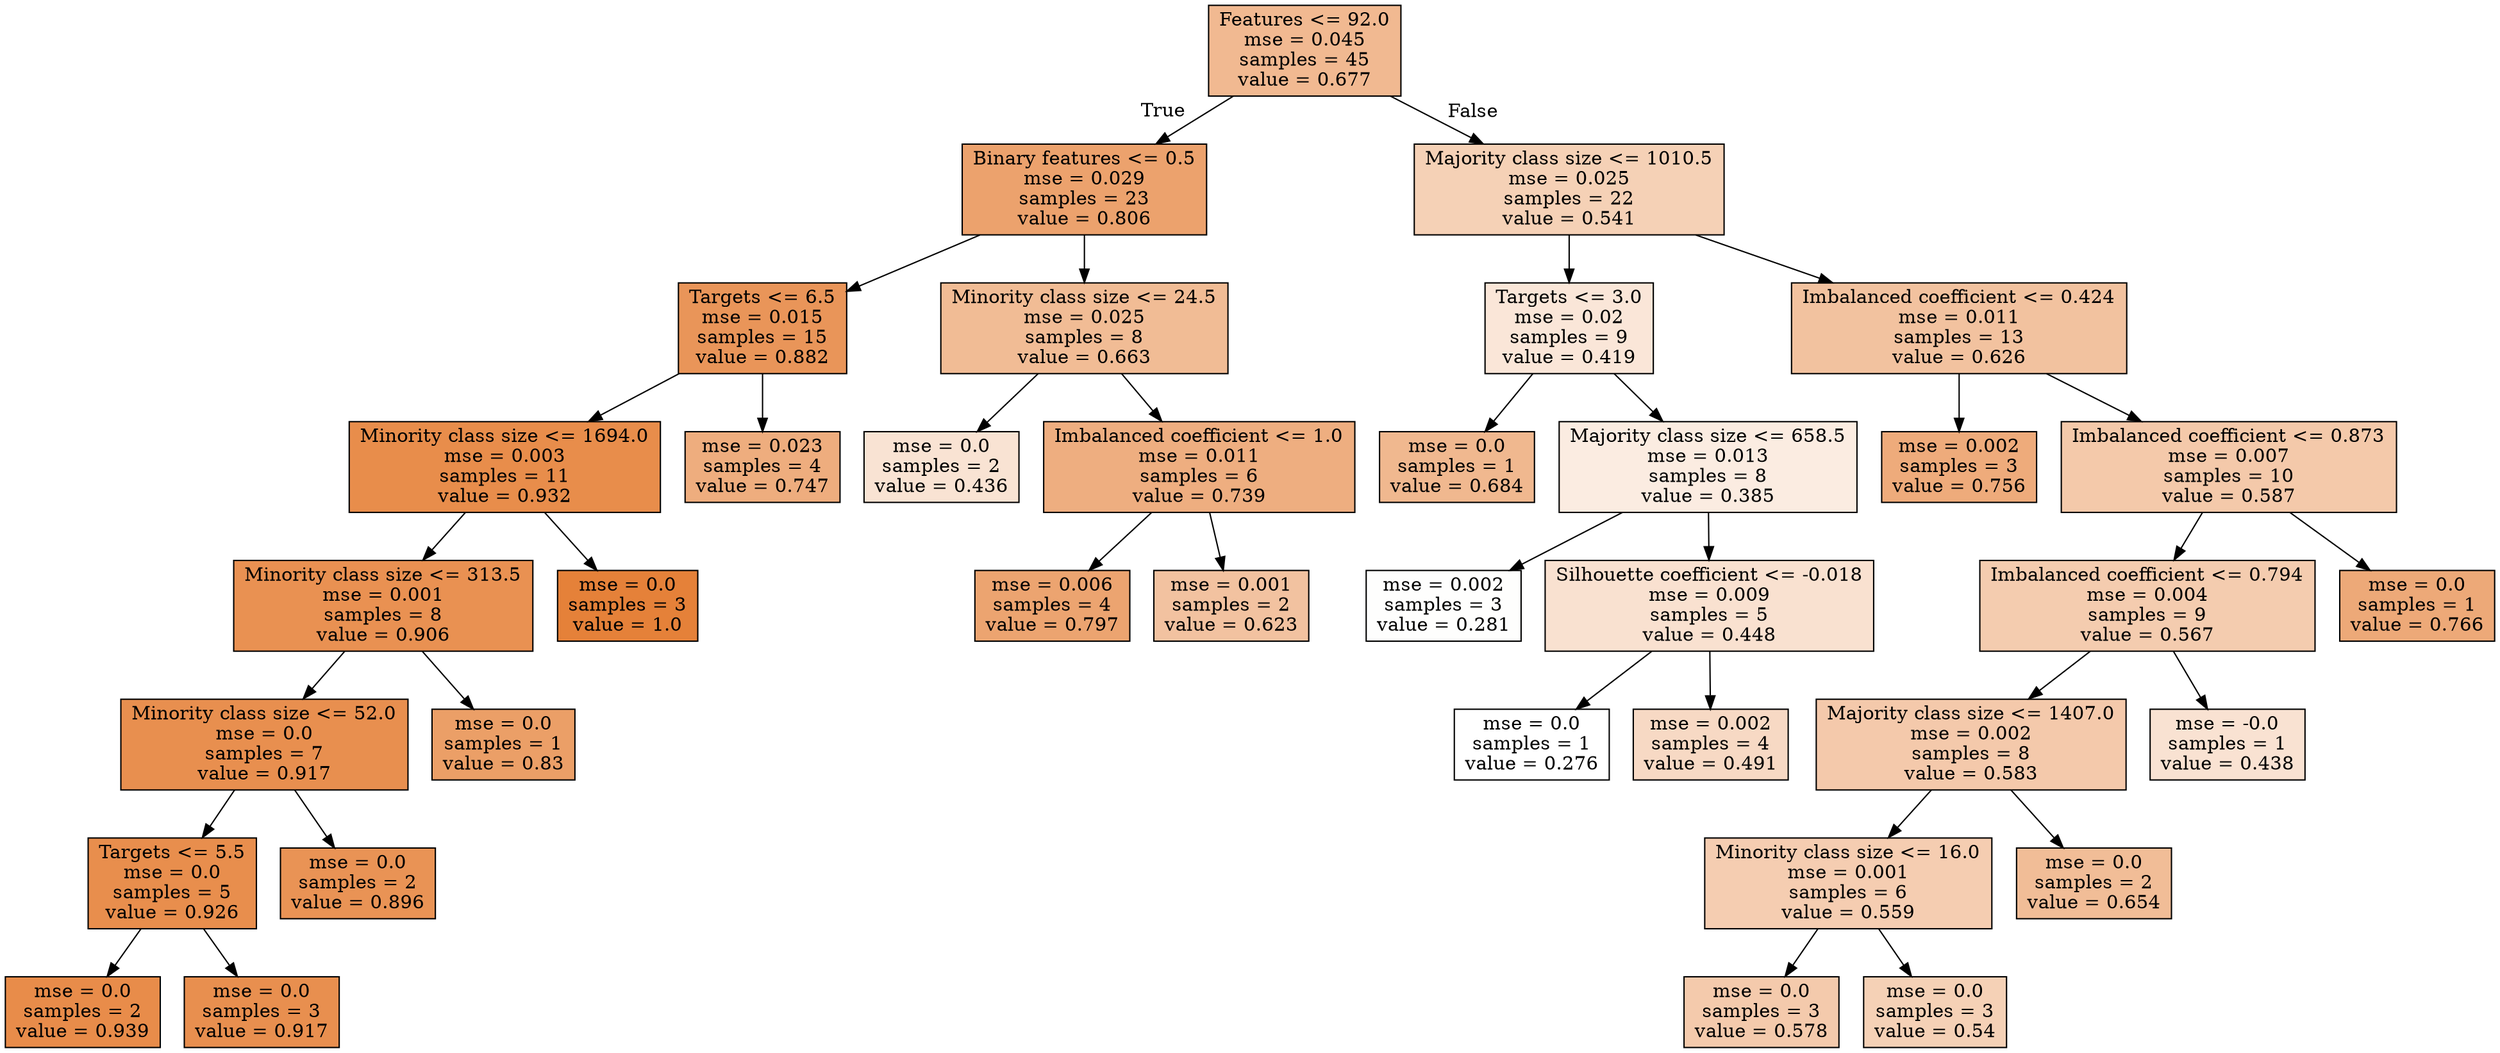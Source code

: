 digraph Tree {
node [shape=box, style="filled", color="black"] ;
0 [label="Features <= 92.0\nmse = 0.045\nsamples = 45\nvalue = 0.677", fillcolor="#e581398d"] ;
1 [label="Binary features <= 0.5\nmse = 0.029\nsamples = 23\nvalue = 0.806", fillcolor="#e58139bb"] ;
0 -> 1 [labeldistance=2.5, labelangle=45, headlabel="True"] ;
2 [label="Targets <= 6.5\nmse = 0.015\nsamples = 15\nvalue = 0.882", fillcolor="#e58139d6"] ;
1 -> 2 ;
3 [label="Minority class size <= 1694.0\nmse = 0.003\nsamples = 11\nvalue = 0.932", fillcolor="#e58139e7"] ;
2 -> 3 ;
4 [label="Minority class size <= 313.5\nmse = 0.001\nsamples = 8\nvalue = 0.906", fillcolor="#e58139de"] ;
3 -> 4 ;
5 [label="Minority class size <= 52.0\nmse = 0.0\nsamples = 7\nvalue = 0.917", fillcolor="#e58139e2"] ;
4 -> 5 ;
6 [label="Targets <= 5.5\nmse = 0.0\nsamples = 5\nvalue = 0.926", fillcolor="#e58139e5"] ;
5 -> 6 ;
7 [label="mse = 0.0\nsamples = 2\nvalue = 0.939", fillcolor="#e58139e9"] ;
6 -> 7 ;
8 [label="mse = 0.0\nsamples = 3\nvalue = 0.917", fillcolor="#e58139e2"] ;
6 -> 8 ;
9 [label="mse = 0.0\nsamples = 2\nvalue = 0.896", fillcolor="#e58139da"] ;
5 -> 9 ;
10 [label="mse = 0.0\nsamples = 1\nvalue = 0.83", fillcolor="#e58139c3"] ;
4 -> 10 ;
11 [label="mse = 0.0\nsamples = 3\nvalue = 1.0", fillcolor="#e58139ff"] ;
3 -> 11 ;
12 [label="mse = 0.023\nsamples = 4\nvalue = 0.747", fillcolor="#e58139a6"] ;
2 -> 12 ;
13 [label="Minority class size <= 24.5\nmse = 0.025\nsamples = 8\nvalue = 0.663", fillcolor="#e5813988"] ;
1 -> 13 ;
14 [label="mse = 0.0\nsamples = 2\nvalue = 0.436", fillcolor="#e5813938"] ;
13 -> 14 ;
15 [label="Imbalanced coefficient <= 1.0\nmse = 0.011\nsamples = 6\nvalue = 0.739", fillcolor="#e58139a3"] ;
13 -> 15 ;
16 [label="mse = 0.006\nsamples = 4\nvalue = 0.797", fillcolor="#e58139b8"] ;
15 -> 16 ;
17 [label="mse = 0.001\nsamples = 2\nvalue = 0.623", fillcolor="#e581397a"] ;
15 -> 17 ;
18 [label="Majority class size <= 1010.5\nmse = 0.025\nsamples = 22\nvalue = 0.541", fillcolor="#e581395d"] ;
0 -> 18 [labeldistance=2.5, labelangle=-45, headlabel="False"] ;
19 [label="Targets <= 3.0\nmse = 0.02\nsamples = 9\nvalue = 0.419", fillcolor="#e5813932"] ;
18 -> 19 ;
20 [label="mse = 0.0\nsamples = 1\nvalue = 0.684", fillcolor="#e5813990"] ;
19 -> 20 ;
21 [label="Majority class size <= 658.5\nmse = 0.013\nsamples = 8\nvalue = 0.385", fillcolor="#e5813926"] ;
19 -> 21 ;
22 [label="mse = 0.002\nsamples = 3\nvalue = 0.281", fillcolor="#e5813902"] ;
21 -> 22 ;
23 [label="Silhouette coefficient <= -0.018\nmse = 0.009\nsamples = 5\nvalue = 0.448", fillcolor="#e581393c"] ;
21 -> 23 ;
24 [label="mse = 0.0\nsamples = 1\nvalue = 0.276", fillcolor="#e5813900"] ;
23 -> 24 ;
25 [label="mse = 0.002\nsamples = 4\nvalue = 0.491", fillcolor="#e581394c"] ;
23 -> 25 ;
26 [label="Imbalanced coefficient <= 0.424\nmse = 0.011\nsamples = 13\nvalue = 0.626", fillcolor="#e581397b"] ;
18 -> 26 ;
27 [label="mse = 0.002\nsamples = 3\nvalue = 0.756", fillcolor="#e58139a9"] ;
26 -> 27 ;
28 [label="Imbalanced coefficient <= 0.873\nmse = 0.007\nsamples = 10\nvalue = 0.587", fillcolor="#e581396d"] ;
26 -> 28 ;
29 [label="Imbalanced coefficient <= 0.794\nmse = 0.004\nsamples = 9\nvalue = 0.567", fillcolor="#e5813966"] ;
28 -> 29 ;
30 [label="Majority class size <= 1407.0\nmse = 0.002\nsamples = 8\nvalue = 0.583", fillcolor="#e581396c"] ;
29 -> 30 ;
31 [label="Minority class size <= 16.0\nmse = 0.001\nsamples = 6\nvalue = 0.559", fillcolor="#e5813964"] ;
30 -> 31 ;
32 [label="mse = 0.0\nsamples = 3\nvalue = 0.578", fillcolor="#e581396a"] ;
31 -> 32 ;
33 [label="mse = 0.0\nsamples = 3\nvalue = 0.54", fillcolor="#e581395d"] ;
31 -> 33 ;
34 [label="mse = 0.0\nsamples = 2\nvalue = 0.654", fillcolor="#e5813985"] ;
30 -> 34 ;
35 [label="mse = -0.0\nsamples = 1\nvalue = 0.438", fillcolor="#e5813939"] ;
29 -> 35 ;
36 [label="mse = 0.0\nsamples = 1\nvalue = 0.766", fillcolor="#e58139ad"] ;
28 -> 36 ;
}